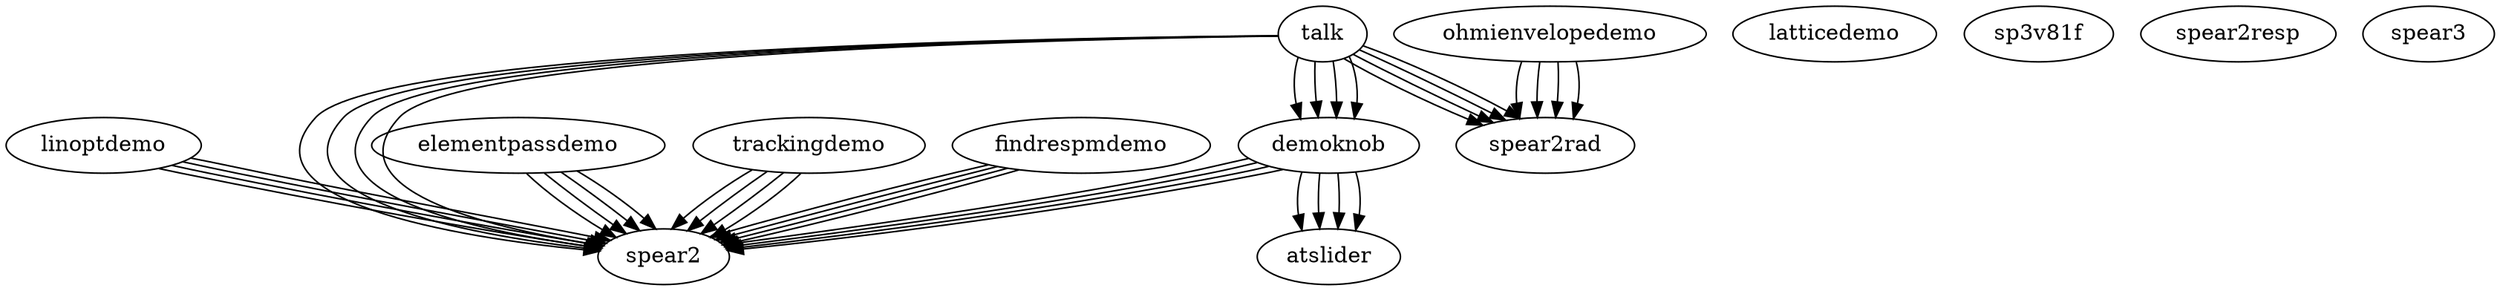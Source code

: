/* Created by mdot for Matlab */
digraph m2html {
  demoknob -> atslider;
  demoknob -> atslider;
  demoknob -> spear2;
  demoknob -> spear2;
  demoknob -> atslider;
  demoknob -> atslider;
  demoknob -> spear2;
  demoknob -> spear2;
  elementpassdemo -> spear2;
  elementpassdemo -> spear2;
  elementpassdemo -> spear2;
  elementpassdemo -> spear2;
  findrespmdemo -> spear2;
  findrespmdemo -> spear2;
  findrespmdemo -> spear2;
  findrespmdemo -> spear2;
  linoptdemo -> spear2;
  linoptdemo -> spear2;
  linoptdemo -> spear2;
  linoptdemo -> spear2;
  ohmienvelopedemo -> spear2rad;
  ohmienvelopedemo -> spear2rad;
  ohmienvelopedemo -> spear2rad;
  ohmienvelopedemo -> spear2rad;
  talk -> demoknob;
  talk -> demoknob;
  talk -> spear2;
  talk -> spear2;
  talk -> spear2rad;
  talk -> spear2rad;
  talk -> demoknob;
  talk -> demoknob;
  talk -> spear2;
  talk -> spear2;
  talk -> spear2rad;
  talk -> spear2rad;
  trackingdemo -> spear2;
  trackingdemo -> spear2;
  trackingdemo -> spear2;
  trackingdemo -> spear2;

  atslider [URL="atslider.html"];
  atslider [URL="atslider.html"];
  demoknob [URL="demoknob.html"];
  demoknob [URL="demoknob.html"];
  elementpassdemo [URL="elementpassdemo.html"];
  elementpassdemo [URL="elementpassdemo.html"];
  findrespmdemo [URL="findrespmdemo.html"];
  findrespmdemo [URL="findrespmdemo.html"];
  latticedemo [URL="latticedemo.html"];
  latticedemo [URL="latticedemo.html"];
  linoptdemo [URL="linoptdemo.html"];
  linoptdemo [URL="linoptdemo.html"];
  ohmienvelopedemo [URL="ohmienvelopedemo.html"];
  ohmienvelopedemo [URL="ohmienvelopedemo.html"];
  sp3v81f [URL="sp3v81f.html"];
  sp3v81f [URL="sp3v81f.html"];
  spear2 [URL="spear2.html"];
  spear2 [URL="spear2.html"];
  spear2rad [URL="spear2rad.html"];
  spear2rad [URL="spear2rad.html"];
  spear2resp [URL="spear2resp.html"];
  spear2resp [URL="spear2resp.html"];
  spear3 [URL="spear3.html"];
  spear3 [URL="spear3.html"];
  talk [URL="talk.html"];
  talk [URL="talk.html"];
  trackingdemo [URL="trackingdemo.html"];
  trackingdemo [URL="trackingdemo.html"];
}